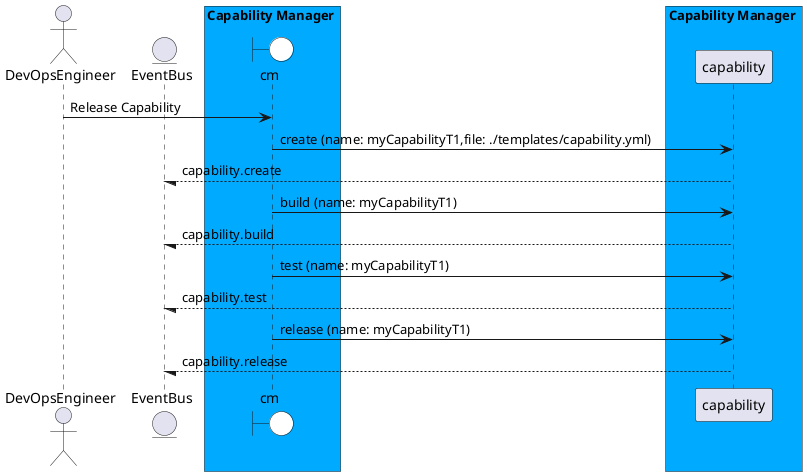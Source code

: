 @startuml

actor "DevOpsEngineer"


entity EventBus

box Capability Manager #00aaff
    boundary cm #white
end box


box Capability Manager #00aaff
            participant capability
    end box


"DevOpsEngineer" -> cm: Release Capability

    cm -> "capability": create (name: myCapabilityT1,file: ./templates/capability.yml)

    "capability" --/ EventBus: capability.create

    cm -> "capability": build (name: myCapabilityT1)

    "capability" --/ EventBus: capability.build

    cm -> "capability": test (name: myCapabilityT1)

    "capability" --/ EventBus: capability.test

    cm -> "capability": release (name: myCapabilityT1)

    "capability" --/ EventBus: capability.release



@enduml
